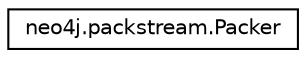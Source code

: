 digraph "Graphical Class Hierarchy"
{
 // LATEX_PDF_SIZE
  edge [fontname="Helvetica",fontsize="10",labelfontname="Helvetica",labelfontsize="10"];
  node [fontname="Helvetica",fontsize="10",shape=record];
  rankdir="LR";
  Node0 [label="neo4j.packstream.Packer",height=0.2,width=0.4,color="black", fillcolor="white", style="filled",URL="$classneo4j_1_1packstream_1_1_packer.html",tooltip=" "];
}
